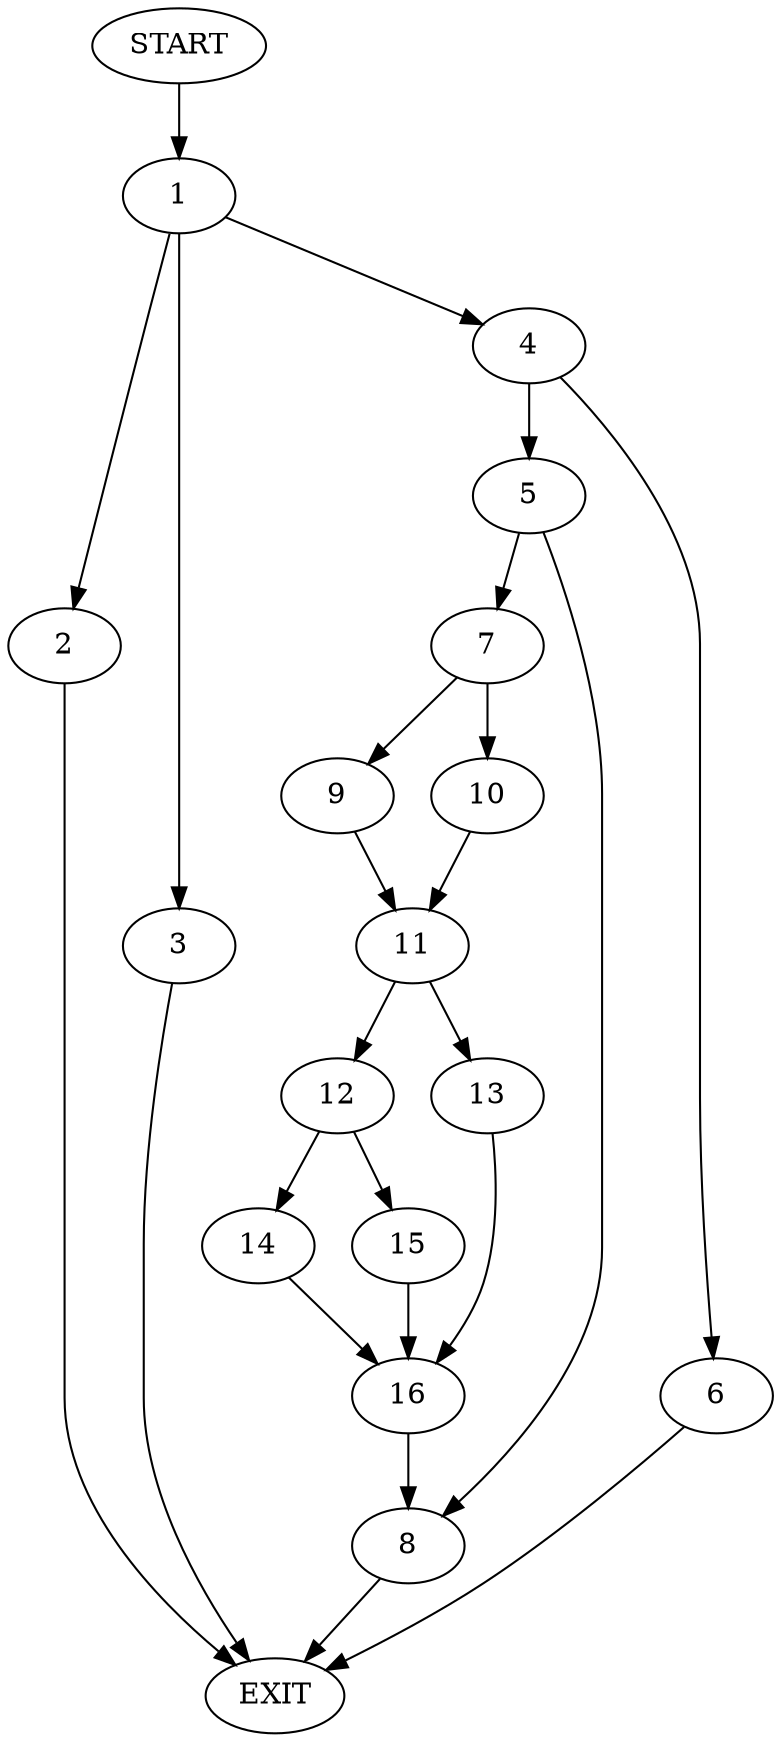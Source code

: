 digraph {
0 [label="START"]
17 [label="EXIT"]
0 -> 1
1 -> 2
1 -> 3
1 -> 4
2 -> 17
4 -> 5
4 -> 6
3 -> 17
5 -> 7
5 -> 8
6 -> 17
8 -> 17
7 -> 9
7 -> 10
9 -> 11
10 -> 11
11 -> 12
11 -> 13
12 -> 14
12 -> 15
13 -> 16
14 -> 16
15 -> 16
16 -> 8
}
